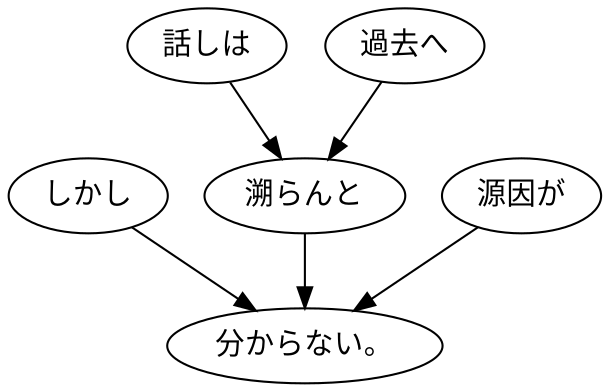 digraph graph4694 {
	node0 [label="しかし"];
	node1 [label="話しは"];
	node2 [label="過去へ"];
	node3 [label="溯らんと"];
	node4 [label="源因が"];
	node5 [label="分からない。"];
	node0 -> node5;
	node1 -> node3;
	node2 -> node3;
	node3 -> node5;
	node4 -> node5;
}
